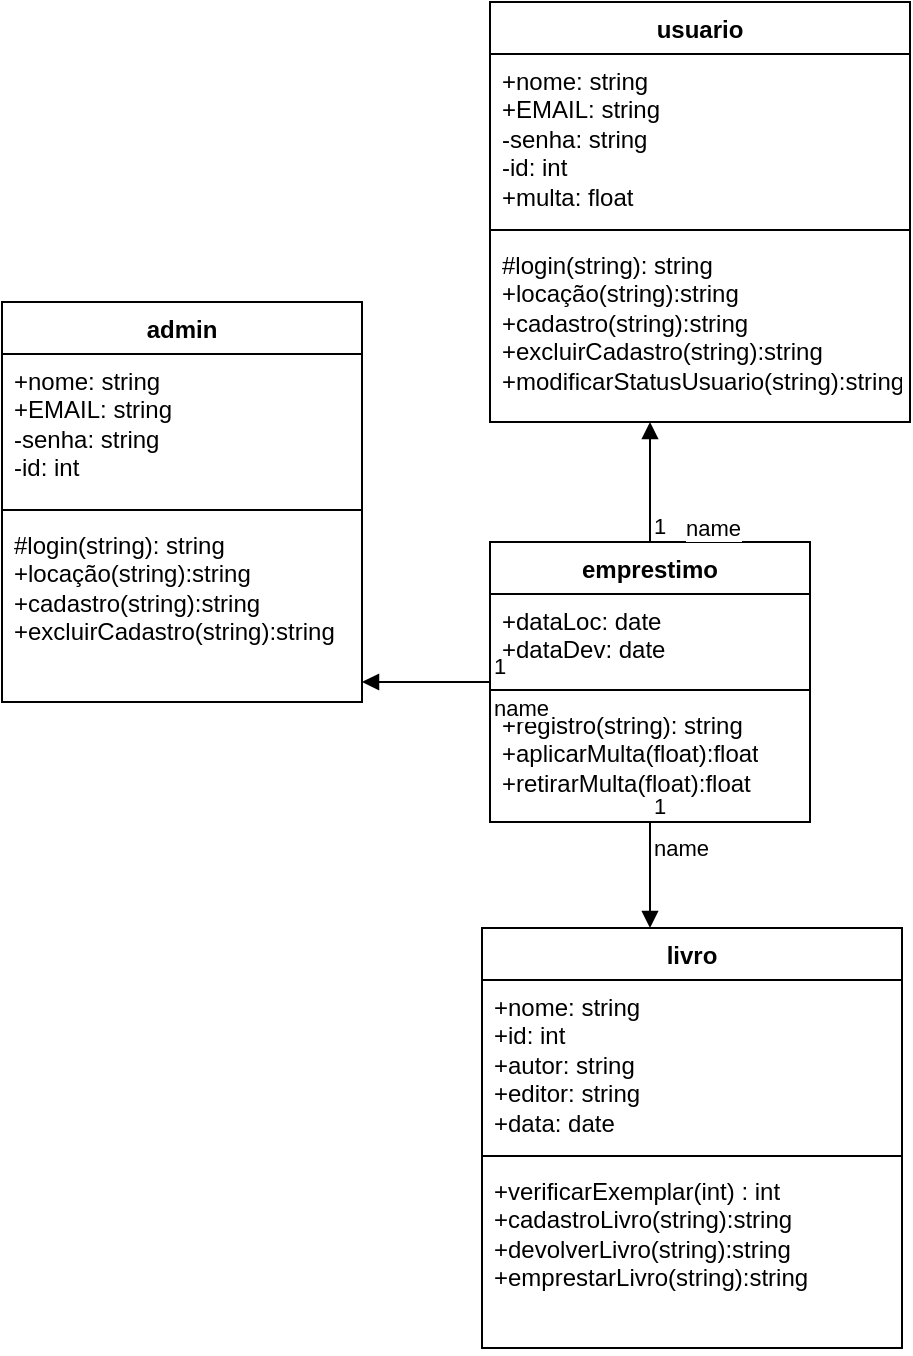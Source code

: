 <mxfile version="24.5.2" type="github">
  <diagram name="Página-1" id="qMYL60UKQ--ixu7GS7xh">
    <mxGraphModel dx="1434" dy="772" grid="1" gridSize="10" guides="1" tooltips="1" connect="1" arrows="1" fold="1" page="1" pageScale="1" pageWidth="827" pageHeight="1169" math="0" shadow="0">
      <root>
        <mxCell id="0" />
        <mxCell id="1" parent="0" />
        <mxCell id="iWFAQ07_-A3jQqwcuFN4-1" value="livro" style="swimlane;fontStyle=1;align=center;verticalAlign=top;childLayout=stackLayout;horizontal=1;startSize=26;horizontalStack=0;resizeParent=1;resizeParentMax=0;resizeLast=0;collapsible=1;marginBottom=0;whiteSpace=wrap;html=1;" parent="1" vertex="1">
          <mxGeometry x="330" y="513" width="210" height="210" as="geometry" />
        </mxCell>
        <mxCell id="iWFAQ07_-A3jQqwcuFN4-2" value="+nome: string&lt;div&gt;+id: int&lt;/div&gt;&lt;div&gt;+autor: string&lt;/div&gt;&lt;div&gt;+editor: string&lt;/div&gt;&lt;div&gt;+data: date&lt;/div&gt;" style="text;strokeColor=none;fillColor=none;align=left;verticalAlign=top;spacingLeft=4;spacingRight=4;overflow=hidden;rotatable=0;points=[[0,0.5],[1,0.5]];portConstraint=eastwest;whiteSpace=wrap;html=1;" parent="iWFAQ07_-A3jQqwcuFN4-1" vertex="1">
          <mxGeometry y="26" width="210" height="84" as="geometry" />
        </mxCell>
        <mxCell id="iWFAQ07_-A3jQqwcuFN4-3" value="" style="line;strokeWidth=1;fillColor=none;align=left;verticalAlign=middle;spacingTop=-1;spacingLeft=3;spacingRight=3;rotatable=0;labelPosition=right;points=[];portConstraint=eastwest;strokeColor=inherit;" parent="iWFAQ07_-A3jQqwcuFN4-1" vertex="1">
          <mxGeometry y="110" width="210" height="8" as="geometry" />
        </mxCell>
        <mxCell id="iWFAQ07_-A3jQqwcuFN4-4" value="+verificarExemplar(int) : int&lt;div&gt;+cadastroLivro(string):string&lt;/div&gt;&lt;div&gt;+devolverLivro(string):string&lt;/div&gt;&lt;div&gt;+emprestarLivro(string):string&lt;/div&gt;" style="text;strokeColor=none;fillColor=none;align=left;verticalAlign=top;spacingLeft=4;spacingRight=4;overflow=hidden;rotatable=0;points=[[0,0.5],[1,0.5]];portConstraint=eastwest;whiteSpace=wrap;html=1;" parent="iWFAQ07_-A3jQqwcuFN4-1" vertex="1">
          <mxGeometry y="118" width="210" height="92" as="geometry" />
        </mxCell>
        <mxCell id="iWFAQ07_-A3jQqwcuFN4-5" value="admin" style="swimlane;fontStyle=1;align=center;verticalAlign=top;childLayout=stackLayout;horizontal=1;startSize=26;horizontalStack=0;resizeParent=1;resizeParentMax=0;resizeLast=0;collapsible=1;marginBottom=0;whiteSpace=wrap;html=1;" parent="1" vertex="1">
          <mxGeometry x="90" y="200" width="180" height="200" as="geometry" />
        </mxCell>
        <mxCell id="iWFAQ07_-A3jQqwcuFN4-6" value="+nome: string&lt;div&gt;+EMAIL: string&lt;/div&gt;&lt;div&gt;-senha: string&lt;/div&gt;&lt;div&gt;-id: int&lt;/div&gt;" style="text;strokeColor=none;fillColor=none;align=left;verticalAlign=top;spacingLeft=4;spacingRight=4;overflow=hidden;rotatable=0;points=[[0,0.5],[1,0.5]];portConstraint=eastwest;whiteSpace=wrap;html=1;" parent="iWFAQ07_-A3jQqwcuFN4-5" vertex="1">
          <mxGeometry y="26" width="180" height="74" as="geometry" />
        </mxCell>
        <mxCell id="iWFAQ07_-A3jQqwcuFN4-7" value="" style="line;strokeWidth=1;fillColor=none;align=left;verticalAlign=middle;spacingTop=-1;spacingLeft=3;spacingRight=3;rotatable=0;labelPosition=right;points=[];portConstraint=eastwest;strokeColor=inherit;" parent="iWFAQ07_-A3jQqwcuFN4-5" vertex="1">
          <mxGeometry y="100" width="180" height="8" as="geometry" />
        </mxCell>
        <mxCell id="iWFAQ07_-A3jQqwcuFN4-8" value="#login(string): string&lt;div&gt;+locação(string):string&lt;br&gt;&lt;/div&gt;&lt;div&gt;+cadastro(string):string&lt;/div&gt;&lt;div&gt;+excluirCadastro(string):string&lt;br&gt;&lt;/div&gt;&lt;div&gt;&lt;br&gt;&lt;/div&gt;" style="text;strokeColor=none;fillColor=none;align=left;verticalAlign=top;spacingLeft=4;spacingRight=4;overflow=hidden;rotatable=0;points=[[0,0.5],[1,0.5]];portConstraint=eastwest;whiteSpace=wrap;html=1;" parent="iWFAQ07_-A3jQqwcuFN4-5" vertex="1">
          <mxGeometry y="108" width="180" height="92" as="geometry" />
        </mxCell>
        <mxCell id="iWFAQ07_-A3jQqwcuFN4-13" value="emprestimo" style="swimlane;fontStyle=1;align=center;verticalAlign=top;childLayout=stackLayout;horizontal=1;startSize=26;horizontalStack=0;resizeParent=1;resizeParentMax=0;resizeLast=0;collapsible=1;marginBottom=0;whiteSpace=wrap;html=1;" parent="1" vertex="1">
          <mxGeometry x="334" y="320" width="160" height="140" as="geometry" />
        </mxCell>
        <mxCell id="iWFAQ07_-A3jQqwcuFN4-14" value="+dataLoc: date&lt;div&gt;+dataDev: date&lt;br&gt;&lt;/div&gt;&lt;div&gt;&lt;br&gt;&lt;/div&gt;" style="text;strokeColor=none;fillColor=none;align=left;verticalAlign=top;spacingLeft=4;spacingRight=4;overflow=hidden;rotatable=0;points=[[0,0.5],[1,0.5]];portConstraint=eastwest;whiteSpace=wrap;html=1;" parent="iWFAQ07_-A3jQqwcuFN4-13" vertex="1">
          <mxGeometry y="26" width="160" height="44" as="geometry" />
        </mxCell>
        <mxCell id="iWFAQ07_-A3jQqwcuFN4-15" value="" style="line;strokeWidth=1;fillColor=none;align=left;verticalAlign=middle;spacingTop=-1;spacingLeft=3;spacingRight=3;rotatable=0;labelPosition=right;points=[];portConstraint=eastwest;strokeColor=inherit;" parent="iWFAQ07_-A3jQqwcuFN4-13" vertex="1">
          <mxGeometry y="70" width="160" height="8" as="geometry" />
        </mxCell>
        <mxCell id="iWFAQ07_-A3jQqwcuFN4-16" value="+registro(string): string&lt;div&gt;+aplicarMulta(float):float&lt;/div&gt;&lt;div&gt;+retirarMulta(float):float&lt;/div&gt;" style="text;strokeColor=none;fillColor=none;align=left;verticalAlign=top;spacingLeft=4;spacingRight=4;overflow=hidden;rotatable=0;points=[[0,0.5],[1,0.5]];portConstraint=eastwest;whiteSpace=wrap;html=1;" parent="iWFAQ07_-A3jQqwcuFN4-13" vertex="1">
          <mxGeometry y="78" width="160" height="62" as="geometry" />
        </mxCell>
        <mxCell id="iWFAQ07_-A3jQqwcuFN4-17" value="usuario" style="swimlane;fontStyle=1;align=center;verticalAlign=top;childLayout=stackLayout;horizontal=1;startSize=26;horizontalStack=0;resizeParent=1;resizeParentMax=0;resizeLast=0;collapsible=1;marginBottom=0;whiteSpace=wrap;html=1;" parent="1" vertex="1">
          <mxGeometry x="334" y="50" width="210" height="210" as="geometry" />
        </mxCell>
        <mxCell id="iWFAQ07_-A3jQqwcuFN4-18" value="+nome: string&lt;div&gt;+EMAIL: string&lt;/div&gt;&lt;div&gt;-senha: string&lt;/div&gt;&lt;div&gt;-id: int&lt;/div&gt;&lt;div&gt;+multa: float&lt;/div&gt;" style="text;strokeColor=none;fillColor=none;align=left;verticalAlign=top;spacingLeft=4;spacingRight=4;overflow=hidden;rotatable=0;points=[[0,0.5],[1,0.5]];portConstraint=eastwest;whiteSpace=wrap;html=1;" parent="iWFAQ07_-A3jQqwcuFN4-17" vertex="1">
          <mxGeometry y="26" width="210" height="84" as="geometry" />
        </mxCell>
        <mxCell id="iWFAQ07_-A3jQqwcuFN4-19" value="" style="line;strokeWidth=1;fillColor=none;align=left;verticalAlign=middle;spacingTop=-1;spacingLeft=3;spacingRight=3;rotatable=0;labelPosition=right;points=[];portConstraint=eastwest;strokeColor=inherit;" parent="iWFAQ07_-A3jQqwcuFN4-17" vertex="1">
          <mxGeometry y="110" width="210" height="8" as="geometry" />
        </mxCell>
        <mxCell id="iWFAQ07_-A3jQqwcuFN4-20" value="#login(string): string&lt;div&gt;+locação(string):string&lt;/div&gt;&lt;div&gt;+cadastro(string):string&lt;/div&gt;&lt;div&gt;+excluirCadastro(string):string&lt;/div&gt;&lt;div&gt;+modificarStatusUsuario(string):string&lt;/div&gt;" style="text;strokeColor=none;fillColor=none;align=left;verticalAlign=top;spacingLeft=4;spacingRight=4;overflow=hidden;rotatable=0;points=[[0,0.5],[1,0.5]];portConstraint=eastwest;whiteSpace=wrap;html=1;" parent="iWFAQ07_-A3jQqwcuFN4-17" vertex="1">
          <mxGeometry y="118" width="210" height="92" as="geometry" />
        </mxCell>
        <mxCell id="iWFAQ07_-A3jQqwcuFN4-27" value="name" style="endArrow=block;endFill=1;html=1;edgeStyle=orthogonalEdgeStyle;align=left;verticalAlign=top;rounded=0;" parent="1" source="iWFAQ07_-A3jQqwcuFN4-13" target="iWFAQ07_-A3jQqwcuFN4-1" edge="1">
          <mxGeometry x="-1" relative="1" as="geometry">
            <mxPoint x="334" y="346" as="sourcePoint" />
            <mxPoint x="494" y="346" as="targetPoint" />
            <Array as="points">
              <mxPoint x="334" y="396" />
              <mxPoint x="410" y="396" />
            </Array>
          </mxGeometry>
        </mxCell>
        <mxCell id="iWFAQ07_-A3jQqwcuFN4-28" value="1" style="edgeLabel;resizable=0;html=1;align=left;verticalAlign=bottom;" parent="iWFAQ07_-A3jQqwcuFN4-27" connectable="0" vertex="1">
          <mxGeometry x="-1" relative="1" as="geometry" />
        </mxCell>
        <mxCell id="iWFAQ07_-A3jQqwcuFN4-29" value="name" style="endArrow=block;endFill=1;html=1;edgeStyle=orthogonalEdgeStyle;align=left;verticalAlign=top;rounded=0;" parent="1" source="iWFAQ07_-A3jQqwcuFN4-13" target="iWFAQ07_-A3jQqwcuFN4-5" edge="1">
          <mxGeometry x="-1" relative="1" as="geometry">
            <mxPoint x="310" y="250" as="sourcePoint" />
            <mxPoint x="490" y="320" as="targetPoint" />
            <Array as="points">
              <mxPoint x="270" y="372" />
              <mxPoint x="270" y="350" />
            </Array>
          </mxGeometry>
        </mxCell>
        <mxCell id="iWFAQ07_-A3jQqwcuFN4-30" value="1" style="edgeLabel;resizable=0;html=1;align=left;verticalAlign=bottom;" parent="iWFAQ07_-A3jQqwcuFN4-29" connectable="0" vertex="1">
          <mxGeometry x="-1" relative="1" as="geometry" />
        </mxCell>
        <mxCell id="iWFAQ07_-A3jQqwcuFN4-31" value="name" style="endArrow=block;endFill=1;html=1;edgeStyle=orthogonalEdgeStyle;align=left;verticalAlign=top;rounded=0;" parent="1" source="iWFAQ07_-A3jQqwcuFN4-13" target="iWFAQ07_-A3jQqwcuFN4-17" edge="1">
          <mxGeometry x="-0.333" y="-16" relative="1" as="geometry">
            <mxPoint x="400" y="240" as="sourcePoint" />
            <mxPoint x="490" y="320" as="targetPoint" />
            <Array as="points">
              <mxPoint x="414" y="280" />
              <mxPoint x="414" y="280" />
            </Array>
            <mxPoint as="offset" />
          </mxGeometry>
        </mxCell>
        <mxCell id="iWFAQ07_-A3jQqwcuFN4-32" value="1" style="edgeLabel;resizable=0;html=1;align=left;verticalAlign=bottom;" parent="iWFAQ07_-A3jQqwcuFN4-31" connectable="0" vertex="1">
          <mxGeometry x="-1" relative="1" as="geometry" />
        </mxCell>
      </root>
    </mxGraphModel>
  </diagram>
</mxfile>
